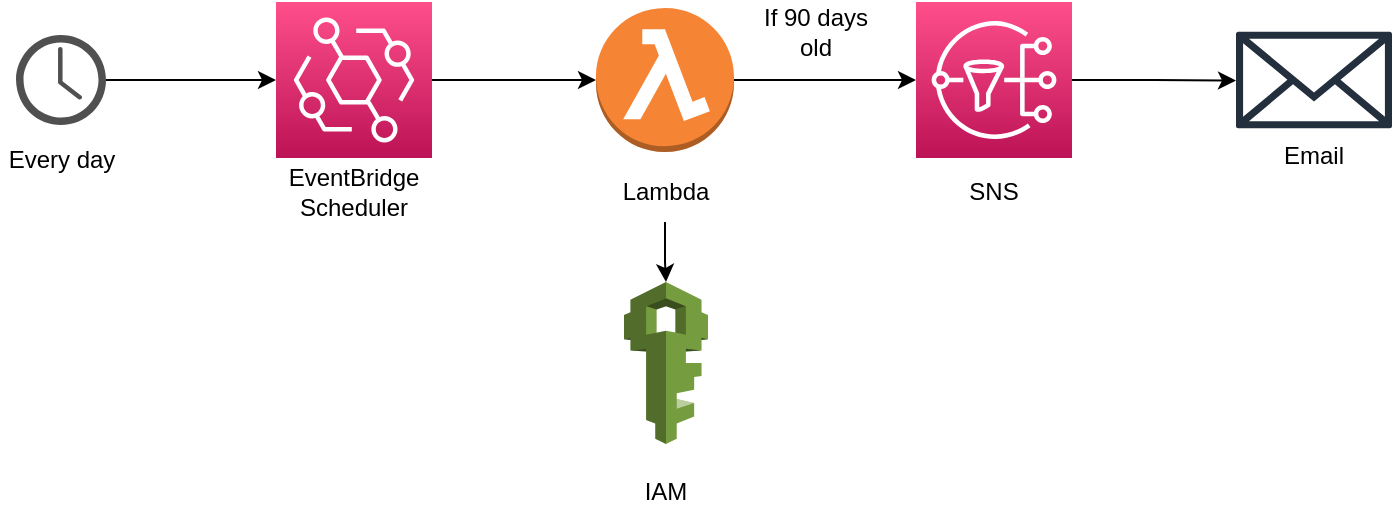 <mxfile version="20.7.4" type="device"><diagram id="kpNiBH_2Vz3UPpKykxli" name="Page-1"><mxGraphModel dx="794" dy="476" grid="1" gridSize="10" guides="1" tooltips="1" connect="1" arrows="1" fold="1" page="1" pageScale="1" pageWidth="850" pageHeight="1100" math="0" shadow="0"><root><mxCell id="0"/><mxCell id="1" parent="0"/><mxCell id="mTCjsDae9rXyoguR5eFZ-4" value="" style="edgeStyle=orthogonalEdgeStyle;rounded=0;orthogonalLoop=1;jettySize=auto;html=1;" edge="1" parent="1" source="mTCjsDae9rXyoguR5eFZ-1" target="mTCjsDae9rXyoguR5eFZ-2"><mxGeometry relative="1" as="geometry"/></mxCell><mxCell id="mTCjsDae9rXyoguR5eFZ-1" value="" style="sketch=0;points=[[0,0,0],[0.25,0,0],[0.5,0,0],[0.75,0,0],[1,0,0],[0,1,0],[0.25,1,0],[0.5,1,0],[0.75,1,0],[1,1,0],[0,0.25,0],[0,0.5,0],[0,0.75,0],[1,0.25,0],[1,0.5,0],[1,0.75,0]];outlineConnect=0;fontColor=#232F3E;gradientColor=#FF4F8B;gradientDirection=north;fillColor=#BC1356;strokeColor=#ffffff;dashed=0;verticalLabelPosition=bottom;verticalAlign=top;align=center;html=1;fontSize=12;fontStyle=0;aspect=fixed;shape=mxgraph.aws4.resourceIcon;resIcon=mxgraph.aws4.eventbridge;" vertex="1" parent="1"><mxGeometry x="160" y="110" width="78" height="78" as="geometry"/></mxCell><mxCell id="mTCjsDae9rXyoguR5eFZ-5" value="" style="edgeStyle=orthogonalEdgeStyle;rounded=0;orthogonalLoop=1;jettySize=auto;html=1;" edge="1" parent="1" source="mTCjsDae9rXyoguR5eFZ-2" target="mTCjsDae9rXyoguR5eFZ-3"><mxGeometry relative="1" as="geometry"/></mxCell><mxCell id="mTCjsDae9rXyoguR5eFZ-2" value="" style="outlineConnect=0;dashed=0;verticalLabelPosition=bottom;verticalAlign=top;align=center;html=1;shape=mxgraph.aws3.lambda_function;fillColor=#F58534;gradientColor=none;" vertex="1" parent="1"><mxGeometry x="320" y="113" width="69" height="72" as="geometry"/></mxCell><mxCell id="mTCjsDae9rXyoguR5eFZ-7" value="" style="edgeStyle=orthogonalEdgeStyle;rounded=0;orthogonalLoop=1;jettySize=auto;html=1;" edge="1" parent="1" source="mTCjsDae9rXyoguR5eFZ-3"><mxGeometry relative="1" as="geometry"><mxPoint x="640" y="149.3" as="targetPoint"/></mxGeometry></mxCell><mxCell id="mTCjsDae9rXyoguR5eFZ-3" value="" style="sketch=0;points=[[0,0,0],[0.25,0,0],[0.5,0,0],[0.75,0,0],[1,0,0],[0,1,0],[0.25,1,0],[0.5,1,0],[0.75,1,0],[1,1,0],[0,0.25,0],[0,0.5,0],[0,0.75,0],[1,0.25,0],[1,0.5,0],[1,0.75,0]];outlineConnect=0;fontColor=#232F3E;gradientColor=#FF4F8B;gradientDirection=north;fillColor=#BC1356;strokeColor=#ffffff;dashed=0;verticalLabelPosition=bottom;verticalAlign=top;align=center;html=1;fontSize=12;fontStyle=0;aspect=fixed;shape=mxgraph.aws4.resourceIcon;resIcon=mxgraph.aws4.sns;" vertex="1" parent="1"><mxGeometry x="480" y="110" width="78" height="78" as="geometry"/></mxCell><mxCell id="mTCjsDae9rXyoguR5eFZ-8" value="" style="sketch=0;outlineConnect=0;fontColor=#232F3E;gradientColor=none;fillColor=#232F3D;strokeColor=none;dashed=0;verticalLabelPosition=bottom;verticalAlign=top;align=center;html=1;fontSize=12;fontStyle=0;aspect=fixed;pointerEvents=1;shape=mxgraph.aws4.email_2;" vertex="1" parent="1"><mxGeometry x="640" y="124.5" width="78" height="49" as="geometry"/></mxCell><mxCell id="mTCjsDae9rXyoguR5eFZ-11" value="" style="edgeStyle=orthogonalEdgeStyle;rounded=0;orthogonalLoop=1;jettySize=auto;html=1;" edge="1" parent="1" source="mTCjsDae9rXyoguR5eFZ-9" target="mTCjsDae9rXyoguR5eFZ-1"><mxGeometry relative="1" as="geometry"/></mxCell><mxCell id="mTCjsDae9rXyoguR5eFZ-9" value="" style="sketch=0;pointerEvents=1;shadow=0;dashed=0;html=1;strokeColor=none;fillColor=#505050;labelPosition=center;verticalLabelPosition=bottom;verticalAlign=top;outlineConnect=0;align=center;shape=mxgraph.office.concepts.clock;" vertex="1" parent="1"><mxGeometry x="30" y="126.5" width="45" height="45" as="geometry"/></mxCell><mxCell id="mTCjsDae9rXyoguR5eFZ-12" value="Every day" style="text;strokeColor=none;align=center;fillColor=none;html=1;verticalAlign=middle;whiteSpace=wrap;rounded=0;" vertex="1" parent="1"><mxGeometry x="22.5" y="173.5" width="60" height="30" as="geometry"/></mxCell><mxCell id="mTCjsDae9rXyoguR5eFZ-14" value="EventBridge Scheduler" style="text;strokeColor=none;align=center;fillColor=none;html=1;verticalAlign=middle;whiteSpace=wrap;rounded=0;" vertex="1" parent="1"><mxGeometry x="169" y="190" width="60" height="30" as="geometry"/></mxCell><mxCell id="mTCjsDae9rXyoguR5eFZ-20" value="" style="edgeStyle=orthogonalEdgeStyle;rounded=0;orthogonalLoop=1;jettySize=auto;html=1;" edge="1" parent="1" source="mTCjsDae9rXyoguR5eFZ-15" target="mTCjsDae9rXyoguR5eFZ-19"><mxGeometry relative="1" as="geometry"/></mxCell><mxCell id="mTCjsDae9rXyoguR5eFZ-15" value="Lambda" style="text;strokeColor=none;align=center;fillColor=none;html=1;verticalAlign=middle;whiteSpace=wrap;rounded=0;" vertex="1" parent="1"><mxGeometry x="324.5" y="190" width="60" height="30" as="geometry"/></mxCell><mxCell id="mTCjsDae9rXyoguR5eFZ-16" value="SNS" style="text;strokeColor=none;align=center;fillColor=none;html=1;verticalAlign=middle;whiteSpace=wrap;rounded=0;" vertex="1" parent="1"><mxGeometry x="489" y="190" width="60" height="30" as="geometry"/></mxCell><mxCell id="mTCjsDae9rXyoguR5eFZ-17" value="Email" style="text;strokeColor=none;align=center;fillColor=none;html=1;verticalAlign=middle;whiteSpace=wrap;rounded=0;" vertex="1" parent="1"><mxGeometry x="649" y="171.5" width="60" height="30" as="geometry"/></mxCell><mxCell id="mTCjsDae9rXyoguR5eFZ-18" value="If 90 days old" style="text;strokeColor=none;align=center;fillColor=none;html=1;verticalAlign=middle;whiteSpace=wrap;rounded=0;" vertex="1" parent="1"><mxGeometry x="400" y="110" width="60" height="30" as="geometry"/></mxCell><mxCell id="mTCjsDae9rXyoguR5eFZ-19" value="" style="outlineConnect=0;dashed=0;verticalLabelPosition=bottom;verticalAlign=top;align=center;html=1;shape=mxgraph.aws3.iam;fillColor=#759C3E;gradientColor=none;" vertex="1" parent="1"><mxGeometry x="334" y="250" width="42" height="81" as="geometry"/></mxCell><mxCell id="mTCjsDae9rXyoguR5eFZ-21" value="IAM" style="text;strokeColor=none;align=center;fillColor=none;html=1;verticalAlign=middle;whiteSpace=wrap;rounded=0;" vertex="1" parent="1"><mxGeometry x="325" y="340" width="60" height="30" as="geometry"/></mxCell></root></mxGraphModel></diagram></mxfile>